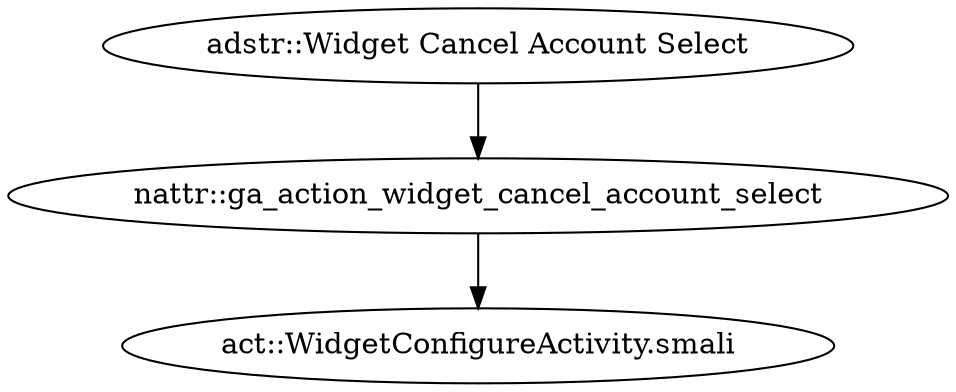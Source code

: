 digraph G {
"adstr::Widget Cancel Account Select" -> "nattr::ga_action_widget_cancel_account_select"
"nattr::ga_action_widget_cancel_account_select" -> "act::WidgetConfigureActivity.smali"
}
